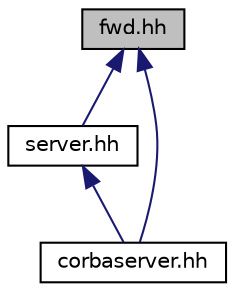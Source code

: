 digraph "fwd.hh"
{
  edge [fontname="Helvetica",fontsize="10",labelfontname="Helvetica",labelfontsize="10"];
  node [fontname="Helvetica",fontsize="10",shape=record];
  Node1 [label="fwd.hh",height=0.2,width=0.4,color="black", fillcolor="grey75", style="filled" fontcolor="black"];
  Node1 -> Node2 [dir="back",color="midnightblue",fontsize="10",style="solid",fontname="Helvetica"];
  Node2 [label="server.hh",height=0.2,width=0.4,color="black", fillcolor="white", style="filled",URL="$a00021.html"];
  Node2 -> Node3 [dir="back",color="midnightblue",fontsize="10",style="solid",fontname="Helvetica"];
  Node3 [label="corbaserver.hh",height=0.2,width=0.4,color="black", fillcolor="white", style="filled",URL="$a00014.html"];
  Node1 -> Node3 [dir="back",color="midnightblue",fontsize="10",style="solid",fontname="Helvetica"];
}
